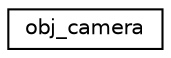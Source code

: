digraph "Graphical Class Hierarchy"
{
  edge [fontname="Helvetica",fontsize="10",labelfontname="Helvetica",labelfontsize="10"];
  node [fontname="Helvetica",fontsize="10",shape=record];
  rankdir="LR";
  Node1 [label="obj_camera",height=0.2,width=0.4,color="black", fillcolor="white", style="filled",URL="$structobj__camera.html"];
}
